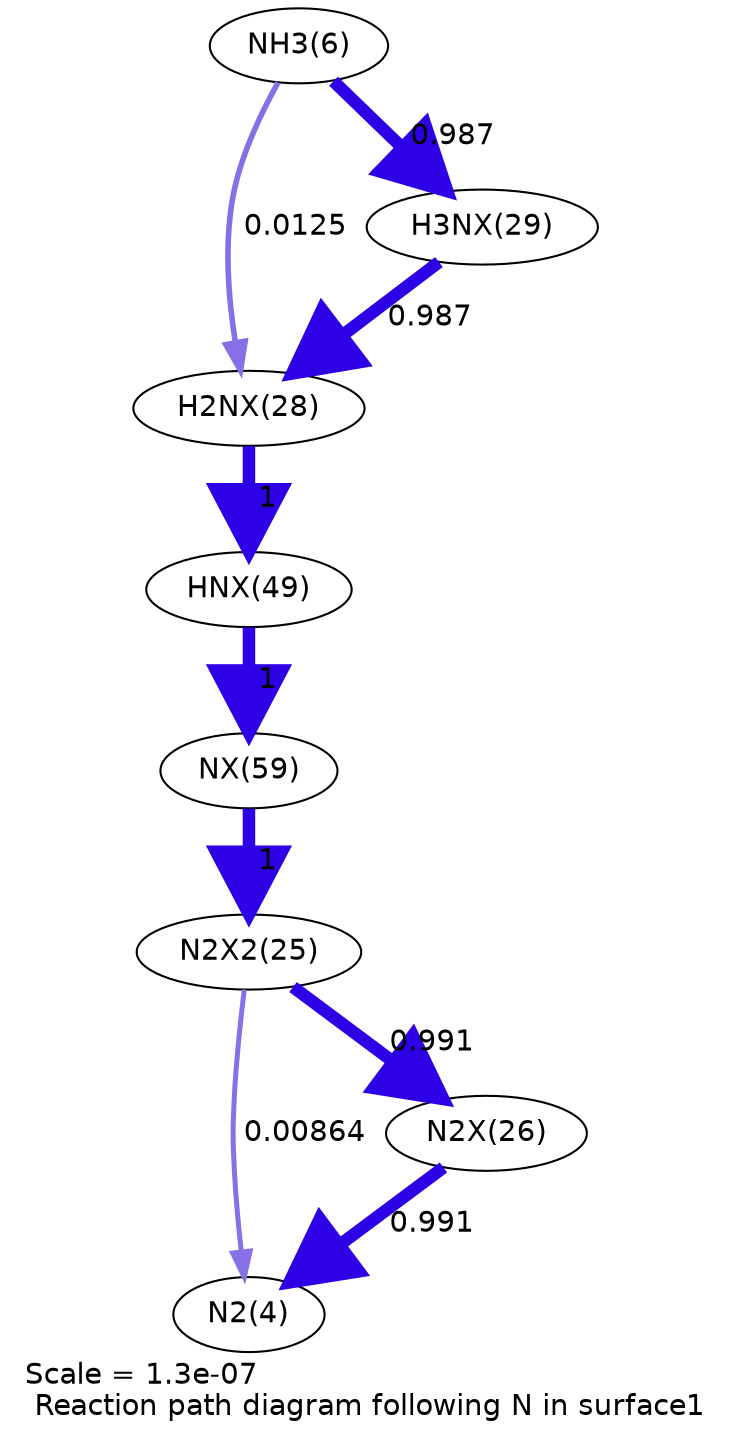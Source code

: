 digraph reaction_paths {
center=1;
s7 -> s19[fontname="Helvetica", penwidth=2.69, arrowsize=1.35, color="0.7, 0.513, 0.9"
, label=" 0.0125"];
s7 -> s20[fontname="Helvetica", penwidth=5.99, arrowsize=3, color="0.7, 1.49, 0.9"
, label=" 0.987"];
s20 -> s19[fontname="Helvetica", penwidth=5.99, arrowsize=3, color="0.7, 1.49, 0.9"
, label=" 0.987"];
s19 -> s22[fontname="Helvetica", penwidth=6, arrowsize=3, color="0.7, 1.5, 0.9"
, label=" 1"];
s22 -> s23[fontname="Helvetica", penwidth=6, arrowsize=3, color="0.7, 1.5, 0.9"
, label=" 1"];
s23 -> s16[fontname="Helvetica", penwidth=6, arrowsize=3, color="0.7, 1.5, 0.9"
, label=" 1"];
s16 -> s5[fontname="Helvetica", penwidth=2.41, arrowsize=1.21, color="0.7, 0.509, 0.9"
, label=" 0.00864"];
s17 -> s5[fontname="Helvetica", penwidth=5.99, arrowsize=3, color="0.7, 1.49, 0.9"
, label=" 0.991"];
s16 -> s17[fontname="Helvetica", penwidth=5.99, arrowsize=3, color="0.7, 1.49, 0.9"
, label=" 0.991"];
s5 [ fontname="Helvetica", label="N2(4)"];
s7 [ fontname="Helvetica", label="NH3(6)"];
s16 [ fontname="Helvetica", label="N2X2(25)"];
s17 [ fontname="Helvetica", label="N2X(26)"];
s19 [ fontname="Helvetica", label="H2NX(28)"];
s20 [ fontname="Helvetica", label="H3NX(29)"];
s22 [ fontname="Helvetica", label="HNX(49)"];
s23 [ fontname="Helvetica", label="NX(59)"];
 label = "Scale = 1.3e-07\l Reaction path diagram following N in surface1";
 fontname = "Helvetica";
}
